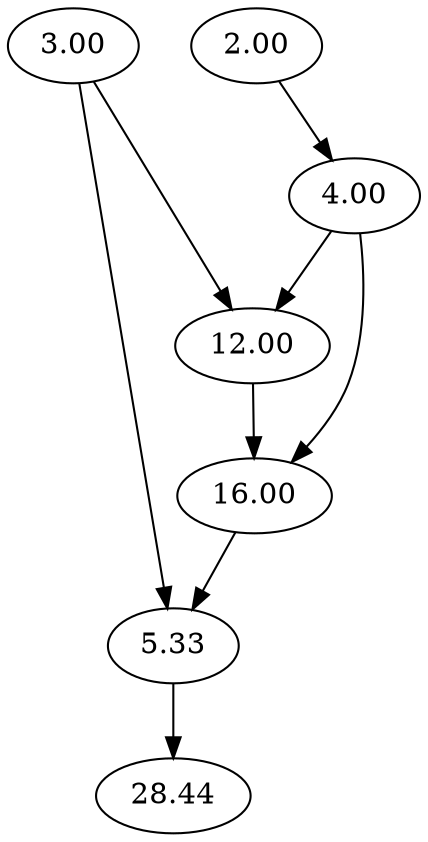 strict digraph {

	"28.44" [  weight=0 ];

	"3.00" [  weight=0 ];

	"3.00" -> "12.00" [  weight=0 ];

	"3.00" -> "5.33" [  weight=0 ];

	"2.00" [  weight=0 ];

	"2.00" -> "4.00" [  weight=0 ];

	"4.00" [  weight=0 ];

	"4.00" -> "12.00" [  weight=0 ];

	"4.00" -> "16.00" [  weight=0 ];

	"12.00" [  weight=0 ];

	"12.00" -> "16.00" [  weight=0 ];

	"16.00" [  weight=0 ];

	"16.00" -> "5.33" [  weight=0 ];

	"5.33" [  weight=0 ];

	"5.33" -> "28.44" [  weight=0 ];

}
